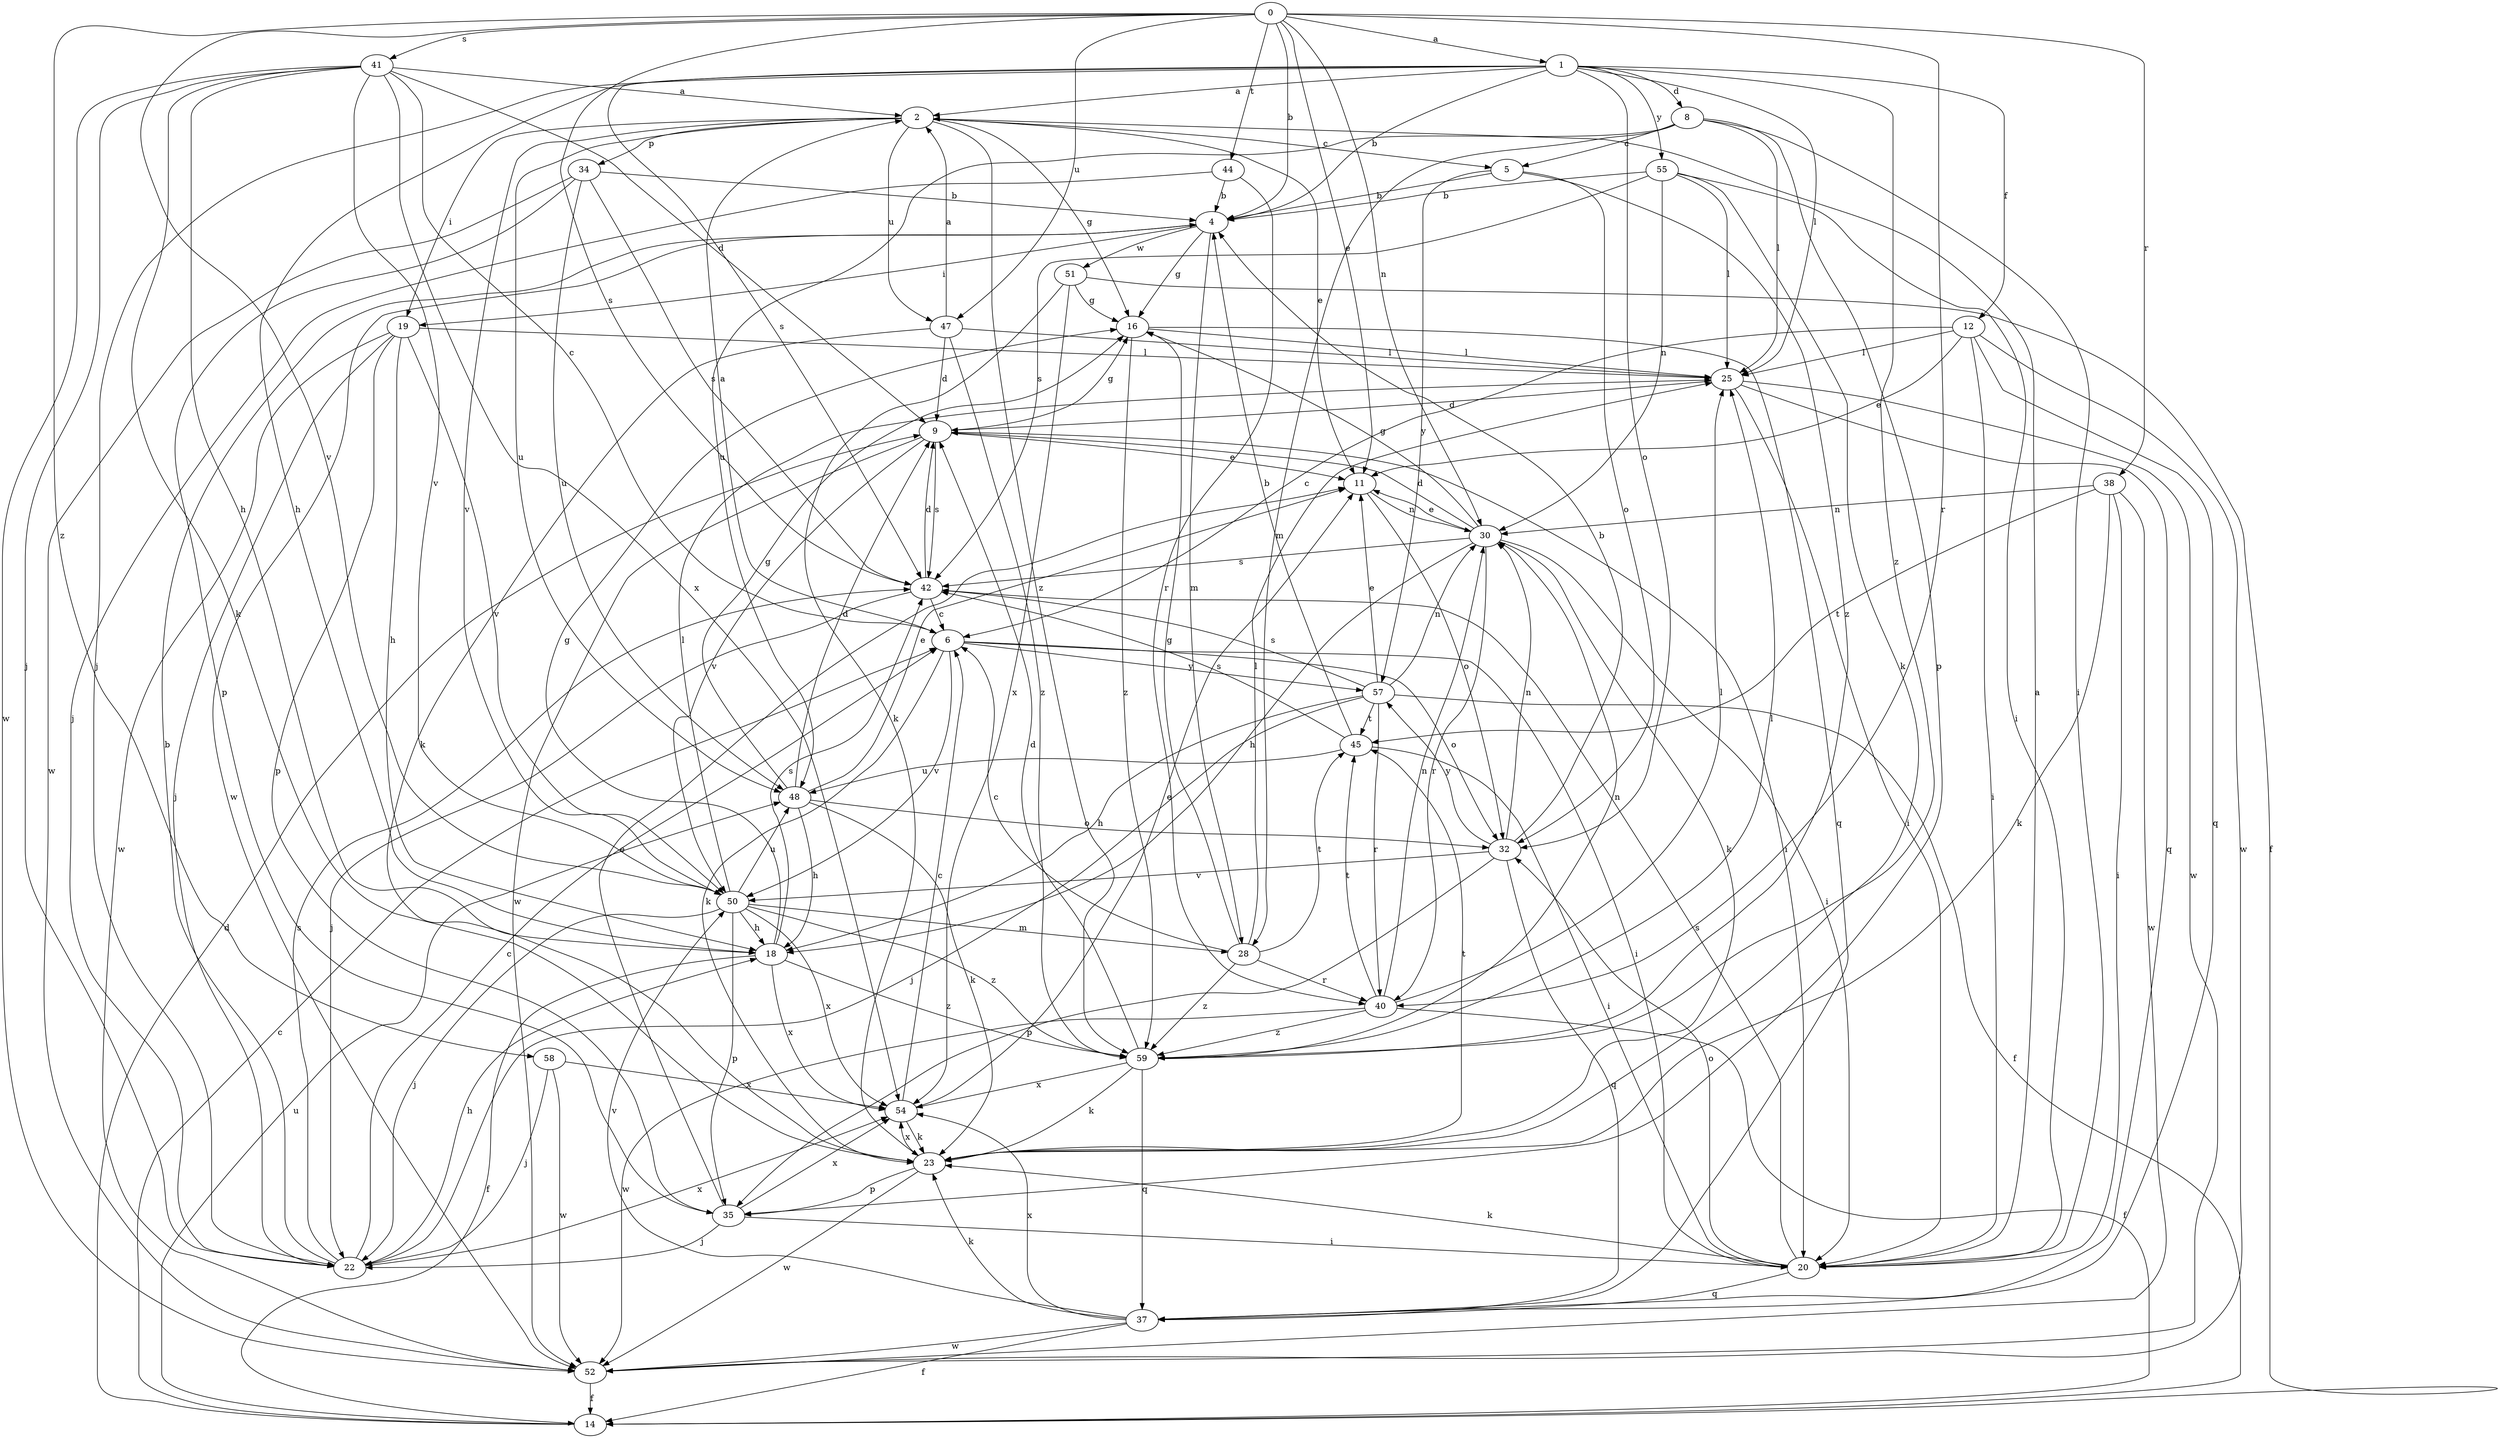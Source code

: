 strict digraph  {
0;
1;
2;
4;
5;
6;
8;
9;
11;
12;
14;
16;
18;
19;
20;
22;
23;
25;
28;
30;
32;
34;
35;
37;
38;
40;
41;
42;
44;
45;
47;
48;
50;
51;
52;
54;
55;
57;
58;
59;
0 -> 1  [label=a];
0 -> 4  [label=b];
0 -> 11  [label=e];
0 -> 30  [label=n];
0 -> 38  [label=r];
0 -> 40  [label=r];
0 -> 41  [label=s];
0 -> 42  [label=s];
0 -> 44  [label=t];
0 -> 47  [label=u];
0 -> 50  [label=v];
0 -> 58  [label=z];
1 -> 2  [label=a];
1 -> 4  [label=b];
1 -> 8  [label=d];
1 -> 12  [label=f];
1 -> 18  [label=h];
1 -> 22  [label=j];
1 -> 25  [label=l];
1 -> 32  [label=o];
1 -> 42  [label=s];
1 -> 55  [label=y];
1 -> 59  [label=z];
2 -> 5  [label=c];
2 -> 11  [label=e];
2 -> 16  [label=g];
2 -> 19  [label=i];
2 -> 34  [label=p];
2 -> 47  [label=u];
2 -> 48  [label=u];
2 -> 50  [label=v];
2 -> 59  [label=z];
4 -> 16  [label=g];
4 -> 19  [label=i];
4 -> 28  [label=m];
4 -> 51  [label=w];
4 -> 52  [label=w];
5 -> 4  [label=b];
5 -> 32  [label=o];
5 -> 57  [label=y];
5 -> 59  [label=z];
6 -> 2  [label=a];
6 -> 20  [label=i];
6 -> 23  [label=k];
6 -> 32  [label=o];
6 -> 50  [label=v];
6 -> 57  [label=y];
8 -> 5  [label=c];
8 -> 20  [label=i];
8 -> 25  [label=l];
8 -> 28  [label=m];
8 -> 35  [label=p];
8 -> 48  [label=u];
9 -> 11  [label=e];
9 -> 16  [label=g];
9 -> 20  [label=i];
9 -> 42  [label=s];
9 -> 50  [label=v];
9 -> 52  [label=w];
11 -> 30  [label=n];
11 -> 32  [label=o];
12 -> 6  [label=c];
12 -> 11  [label=e];
12 -> 20  [label=i];
12 -> 25  [label=l];
12 -> 37  [label=q];
12 -> 52  [label=w];
14 -> 6  [label=c];
14 -> 9  [label=d];
14 -> 48  [label=u];
16 -> 25  [label=l];
16 -> 37  [label=q];
16 -> 59  [label=z];
18 -> 14  [label=f];
18 -> 16  [label=g];
18 -> 42  [label=s];
18 -> 54  [label=x];
18 -> 59  [label=z];
19 -> 18  [label=h];
19 -> 22  [label=j];
19 -> 25  [label=l];
19 -> 35  [label=p];
19 -> 50  [label=v];
19 -> 52  [label=w];
20 -> 2  [label=a];
20 -> 23  [label=k];
20 -> 32  [label=o];
20 -> 37  [label=q];
20 -> 42  [label=s];
22 -> 4  [label=b];
22 -> 6  [label=c];
22 -> 18  [label=h];
22 -> 42  [label=s];
22 -> 54  [label=x];
23 -> 35  [label=p];
23 -> 45  [label=t];
23 -> 52  [label=w];
23 -> 54  [label=x];
25 -> 9  [label=d];
25 -> 20  [label=i];
25 -> 37  [label=q];
25 -> 52  [label=w];
28 -> 6  [label=c];
28 -> 16  [label=g];
28 -> 25  [label=l];
28 -> 40  [label=r];
28 -> 45  [label=t];
28 -> 59  [label=z];
30 -> 9  [label=d];
30 -> 11  [label=e];
30 -> 16  [label=g];
30 -> 18  [label=h];
30 -> 20  [label=i];
30 -> 23  [label=k];
30 -> 40  [label=r];
30 -> 42  [label=s];
32 -> 4  [label=b];
32 -> 30  [label=n];
32 -> 35  [label=p];
32 -> 37  [label=q];
32 -> 50  [label=v];
32 -> 57  [label=y];
34 -> 4  [label=b];
34 -> 35  [label=p];
34 -> 42  [label=s];
34 -> 48  [label=u];
34 -> 52  [label=w];
35 -> 11  [label=e];
35 -> 20  [label=i];
35 -> 22  [label=j];
35 -> 54  [label=x];
37 -> 14  [label=f];
37 -> 23  [label=k];
37 -> 50  [label=v];
37 -> 52  [label=w];
37 -> 54  [label=x];
38 -> 20  [label=i];
38 -> 23  [label=k];
38 -> 30  [label=n];
38 -> 45  [label=t];
38 -> 52  [label=w];
40 -> 14  [label=f];
40 -> 25  [label=l];
40 -> 30  [label=n];
40 -> 45  [label=t];
40 -> 52  [label=w];
40 -> 59  [label=z];
41 -> 2  [label=a];
41 -> 6  [label=c];
41 -> 9  [label=d];
41 -> 18  [label=h];
41 -> 22  [label=j];
41 -> 23  [label=k];
41 -> 50  [label=v];
41 -> 52  [label=w];
41 -> 54  [label=x];
42 -> 6  [label=c];
42 -> 9  [label=d];
42 -> 22  [label=j];
44 -> 4  [label=b];
44 -> 22  [label=j];
44 -> 40  [label=r];
45 -> 4  [label=b];
45 -> 20  [label=i];
45 -> 42  [label=s];
45 -> 48  [label=u];
47 -> 2  [label=a];
47 -> 9  [label=d];
47 -> 23  [label=k];
47 -> 25  [label=l];
47 -> 59  [label=z];
48 -> 9  [label=d];
48 -> 11  [label=e];
48 -> 16  [label=g];
48 -> 18  [label=h];
48 -> 23  [label=k];
48 -> 32  [label=o];
50 -> 18  [label=h];
50 -> 22  [label=j];
50 -> 25  [label=l];
50 -> 28  [label=m];
50 -> 35  [label=p];
50 -> 48  [label=u];
50 -> 54  [label=x];
50 -> 59  [label=z];
51 -> 14  [label=f];
51 -> 16  [label=g];
51 -> 23  [label=k];
51 -> 54  [label=x];
52 -> 14  [label=f];
54 -> 6  [label=c];
54 -> 11  [label=e];
54 -> 23  [label=k];
55 -> 4  [label=b];
55 -> 20  [label=i];
55 -> 23  [label=k];
55 -> 25  [label=l];
55 -> 30  [label=n];
55 -> 42  [label=s];
57 -> 11  [label=e];
57 -> 14  [label=f];
57 -> 18  [label=h];
57 -> 22  [label=j];
57 -> 30  [label=n];
57 -> 40  [label=r];
57 -> 42  [label=s];
57 -> 45  [label=t];
58 -> 22  [label=j];
58 -> 52  [label=w];
58 -> 54  [label=x];
59 -> 9  [label=d];
59 -> 23  [label=k];
59 -> 25  [label=l];
59 -> 30  [label=n];
59 -> 37  [label=q];
59 -> 54  [label=x];
}
